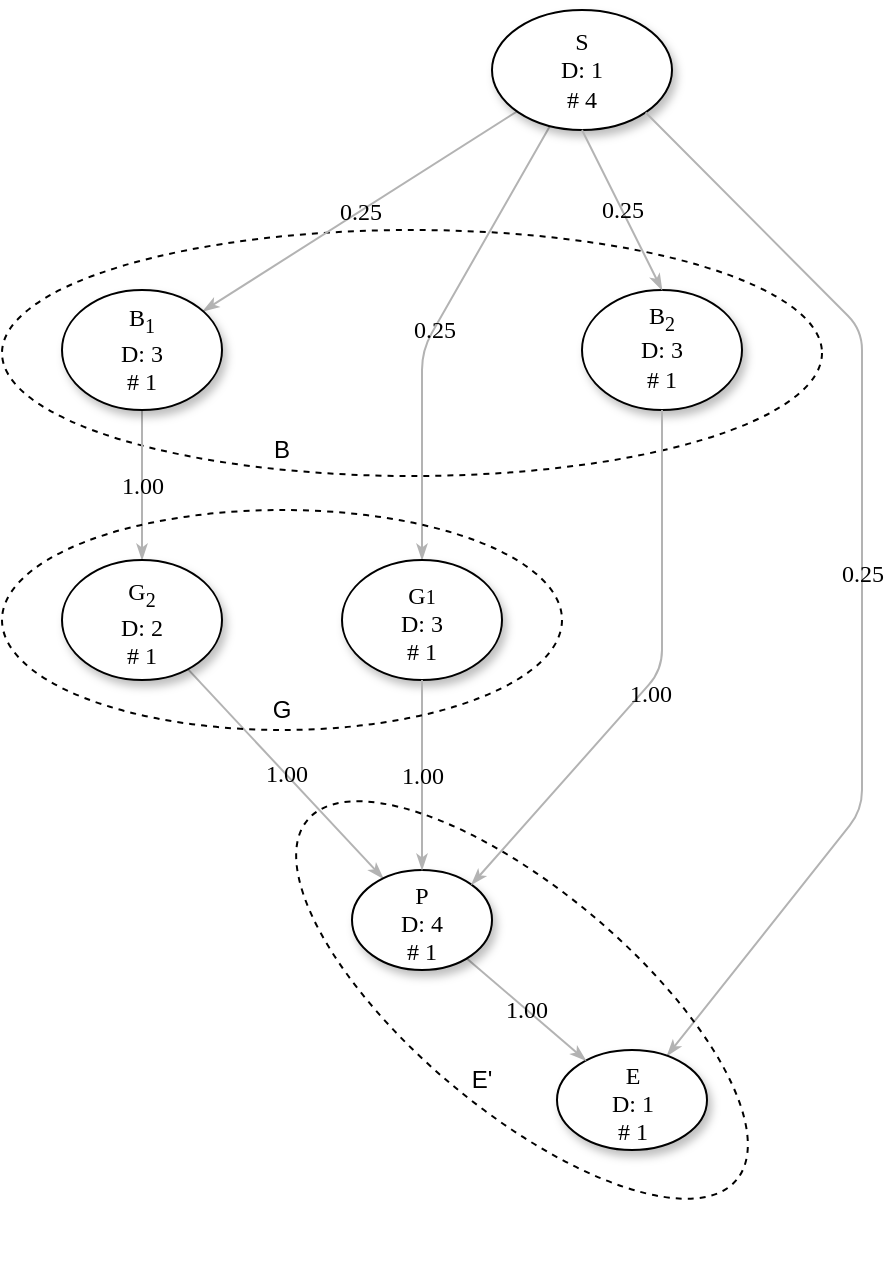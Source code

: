 <mxfile version="10.6.5" type="github"><diagram name="Page-1" id="42789a77-a242-8287-6e28-9cd8cfd52e62"><mxGraphModel dx="838" dy="405" grid="1" gridSize="10" guides="1" tooltips="1" connect="1" arrows="1" fold="1" page="1" pageScale="1" pageWidth="1100" pageHeight="850" background="none" math="0" shadow="0"><root><mxCell id="0"/><mxCell id="1" parent="0"/><mxCell id="V0YorhsyG2WKZcjtIYjI-7" value="" style="ellipse;whiteSpace=wrap;html=1;fillColor=none;dashed=1;" vertex="1" parent="1"><mxGeometry x="180" y="150" width="410" height="123" as="geometry"/></mxCell><mxCell id="1ea317790d2ca983-13" value="0.25" style="edgeStyle=none;rounded=1;html=1;labelBackgroundColor=none;startArrow=none;startFill=0;startSize=5;endArrow=classicThin;endFill=1;endSize=5;jettySize=auto;orthogonalLoop=1;strokeColor=#B3B3B3;strokeWidth=1;fontFamily=Verdana;fontSize=12;fontColor=#000000;" parent="1" source="1ea317790d2ca983-1" target="1ea317790d2ca983-9" edge="1"><mxGeometry relative="1" as="geometry"/></mxCell><mxCell id="1ea317790d2ca983-14" value="0.25" style="edgeStyle=none;rounded=1;html=1;labelBackgroundColor=none;startArrow=none;startFill=0;startSize=5;endArrow=classicThin;endFill=1;endSize=5;jettySize=auto;orthogonalLoop=1;strokeColor=#B3B3B3;strokeWidth=1;fontFamily=Verdana;fontSize=12;fontColor=#000000;" parent="1" source="1ea317790d2ca983-1" target="1ea317790d2ca983-3" edge="1"><mxGeometry relative="1" as="geometry"><Array as="points"><mxPoint x="390" y="210"/></Array></mxGeometry></mxCell><mxCell id="1ea317790d2ca983-1" value="S&lt;br&gt;D: 1&lt;br&gt;# 4&lt;br&gt;" style="ellipse;whiteSpace=wrap;html=1;rounded=0;shadow=1;comic=0;labelBackgroundColor=none;strokeColor=#000000;strokeWidth=1;fillColor=#FFFFFF;fontFamily=Verdana;fontSize=12;fontColor=#000000;align=center;" parent="1" vertex="1"><mxGeometry x="425" y="40" width="90" height="60" as="geometry"/></mxCell><mxCell id="1ea317790d2ca983-2" value="B&lt;sub&gt;2&lt;br&gt;&lt;/sub&gt;D: 3&lt;br&gt;# 1&lt;sub&gt;&lt;br&gt;&lt;/sub&gt;" style="ellipse;whiteSpace=wrap;html=1;rounded=0;shadow=1;comic=0;labelBackgroundColor=none;strokeColor=#000000;strokeWidth=1;fillColor=#FFFFFF;fontFamily=Verdana;fontSize=12;fontColor=#000000;align=center;" parent="1" vertex="1"><mxGeometry x="470" y="180" width="80" height="60" as="geometry"/></mxCell><mxCell id="1ea317790d2ca983-3" value="&lt;sub&gt;&lt;span style=&quot;font-size: 12px&quot;&gt;G&lt;/span&gt;1&lt;br&gt;&lt;/sub&gt;D: 3&lt;br&gt;# 1&lt;br&gt;" style="ellipse;whiteSpace=wrap;html=1;rounded=0;shadow=1;comic=0;labelBackgroundColor=none;strokeColor=#000000;strokeWidth=1;fillColor=#FFFFFF;fontFamily=Verdana;fontSize=12;fontColor=#000000;align=center;" parent="1" vertex="1"><mxGeometry x="350" y="315" width="80" height="60" as="geometry"/></mxCell><mxCell id="1ea317790d2ca983-17" value="0.25" style="edgeStyle=none;rounded=1;html=1;labelBackgroundColor=none;startArrow=none;startFill=0;startSize=5;endArrow=classicThin;endFill=1;endSize=5;jettySize=auto;orthogonalLoop=1;strokeColor=#B3B3B3;strokeWidth=1;fontFamily=Verdana;fontSize=12;fontColor=#000000;exitX=1;exitY=1;exitDx=0;exitDy=0;" parent="1" source="1ea317790d2ca983-1" target="1ea317790d2ca983-8" edge="1"><mxGeometry relative="1" as="geometry"><mxPoint x="390" y="230" as="sourcePoint"/><Array as="points"><mxPoint x="610" y="200"/><mxPoint x="610" y="340"/><mxPoint x="610" y="440"/></Array></mxGeometry></mxCell><mxCell id="1ea317790d2ca983-8" value="&lt;sub&gt;&lt;span style=&quot;font-size: 12px&quot;&gt;E&lt;/span&gt;&lt;br&gt;&lt;/sub&gt;&lt;span&gt;D: 1&lt;/span&gt;&lt;br&gt;&lt;span&gt;# 1&lt;/span&gt;" style="ellipse;whiteSpace=wrap;html=1;rounded=0;shadow=1;comic=0;labelBackgroundColor=none;strokeColor=#000000;strokeWidth=1;fillColor=#FFFFFF;fontFamily=Verdana;fontSize=12;fontColor=#000000;align=center;" parent="1" vertex="1"><mxGeometry x="457.5" y="560" width="75" height="50" as="geometry"/></mxCell><mxCell id="1ea317790d2ca983-19" value="1.00" style="edgeStyle=none;rounded=1;html=1;labelBackgroundColor=none;startArrow=none;startFill=0;startSize=5;endArrow=classicThin;endFill=1;endSize=5;jettySize=auto;orthogonalLoop=1;strokeColor=#B3B3B3;strokeWidth=1;fontFamily=Verdana;fontSize=12;fontColor=#000000;" parent="1" source="1ea317790d2ca983-9" target="1ea317790d2ca983-10" edge="1"><mxGeometry relative="1" as="geometry"/></mxCell><mxCell id="1ea317790d2ca983-9" value="B&lt;sub&gt;1&lt;br&gt;&lt;/sub&gt;D: 3&lt;br&gt;# 1&lt;br&gt;" style="ellipse;whiteSpace=wrap;html=1;rounded=0;shadow=1;comic=0;labelBackgroundColor=none;strokeColor=#000000;strokeWidth=1;fillColor=#FFFFFF;fontFamily=Verdana;fontSize=12;fontColor=#000000;align=center;" parent="1" vertex="1"><mxGeometry x="210" y="180" width="80" height="60" as="geometry"/></mxCell><mxCell id="1ea317790d2ca983-20" value="1.00" style="edgeStyle=none;rounded=1;html=1;labelBackgroundColor=none;startArrow=none;startFill=0;startSize=5;endArrow=classicThin;endFill=1;endSize=5;jettySize=auto;orthogonalLoop=1;strokeColor=#B3B3B3;strokeWidth=1;fontFamily=Verdana;fontSize=12;fontColor=#000000;" parent="1" source="1ea317790d2ca983-10" target="1ea317790d2ca983-11" edge="1"><mxGeometry relative="1" as="geometry"/></mxCell><mxCell id="1ea317790d2ca983-10" value="&lt;sub&gt;&lt;span style=&quot;font-size: 12px&quot;&gt;G&lt;sub&gt;2&lt;/sub&gt;&lt;/span&gt;&lt;br&gt;&lt;/sub&gt;&lt;span&gt;D: 2&lt;/span&gt;&lt;br&gt;&lt;span&gt;# 1&lt;/span&gt;" style="ellipse;whiteSpace=wrap;html=1;rounded=0;shadow=1;comic=0;labelBackgroundColor=none;strokeColor=#000000;strokeWidth=1;fillColor=#FFFFFF;fontFamily=Verdana;fontSize=12;fontColor=#000000;align=center;" parent="1" vertex="1"><mxGeometry x="210" y="315" width="80" height="60" as="geometry"/></mxCell><mxCell id="1ea317790d2ca983-18" value="1.00" style="edgeStyle=none;rounded=1;html=1;labelBackgroundColor=none;startArrow=none;startFill=0;startSize=5;endArrow=classicThin;endFill=1;endSize=5;jettySize=auto;orthogonalLoop=1;strokeColor=#B3B3B3;strokeWidth=1;fontFamily=Verdana;fontSize=12;fontColor=#000000;" parent="1" source="1ea317790d2ca983-11" target="1ea317790d2ca983-8" edge="1"><mxGeometry relative="1" as="geometry"/></mxCell><mxCell id="1ea317790d2ca983-11" value="&lt;sub&gt;&lt;span style=&quot;font-size: 12px&quot;&gt;P&lt;/span&gt;&lt;br&gt;&lt;/sub&gt;D: 4&lt;br&gt;# 1&lt;br&gt;" style="ellipse;whiteSpace=wrap;html=1;rounded=0;shadow=1;comic=0;labelBackgroundColor=none;strokeColor=#000000;strokeWidth=1;fillColor=#FFFFFF;fontFamily=Verdana;fontSize=12;fontColor=#000000;align=center;" parent="1" vertex="1"><mxGeometry x="355" y="470" width="70" height="50" as="geometry"/></mxCell><mxCell id="V0YorhsyG2WKZcjtIYjI-1" value="1.00" style="edgeStyle=none;rounded=1;html=1;labelBackgroundColor=none;startArrow=none;startFill=0;startSize=5;endArrow=classicThin;endFill=1;endSize=5;jettySize=auto;orthogonalLoop=1;strokeColor=#B3B3B3;strokeWidth=1;fontFamily=Verdana;fontSize=12;fontColor=#000000;exitX=0.5;exitY=1;exitDx=0;exitDy=0;entryX=1;entryY=0;entryDx=0;entryDy=0;" edge="1" parent="1" source="1ea317790d2ca983-2" target="1ea317790d2ca983-11"><mxGeometry x="0.045" y="4" relative="1" as="geometry"><mxPoint x="500" y="260" as="sourcePoint"/><mxPoint x="604.56" y="418.099" as="targetPoint"/><Array as="points"><mxPoint x="510" y="370"/></Array><mxPoint as="offset"/></mxGeometry></mxCell><mxCell id="V0YorhsyG2WKZcjtIYjI-4" value="0.25" style="edgeStyle=none;rounded=1;html=1;labelBackgroundColor=none;startArrow=none;startFill=0;startSize=5;endArrow=classicThin;endFill=1;endSize=5;jettySize=auto;orthogonalLoop=1;strokeColor=#B3B3B3;strokeWidth=1;fontFamily=Verdana;fontSize=12;fontColor=#000000;exitX=0.5;exitY=1;exitDx=0;exitDy=0;entryX=0.5;entryY=0;entryDx=0;entryDy=0;" edge="1" parent="1" source="1ea317790d2ca983-1" target="1ea317790d2ca983-2"><mxGeometry relative="1" as="geometry"><mxPoint x="669.95" y="330.874" as="sourcePoint"/><mxPoint x="844.56" y="359.099" as="targetPoint"/></mxGeometry></mxCell><mxCell id="V0YorhsyG2WKZcjtIYjI-5" value="1.00" style="edgeStyle=none;rounded=1;html=1;labelBackgroundColor=none;startArrow=none;startFill=0;startSize=5;endArrow=classicThin;endFill=1;endSize=5;jettySize=auto;orthogonalLoop=1;strokeColor=#B3B3B3;strokeWidth=1;fontFamily=Verdana;fontSize=12;fontColor=#000000;exitX=0.5;exitY=1;exitDx=0;exitDy=0;entryX=0.5;entryY=0;entryDx=0;entryDy=0;" edge="1" parent="1" source="1ea317790d2ca983-3" target="1ea317790d2ca983-11"><mxGeometry relative="1" as="geometry"><mxPoint x="313.95" y="530.874" as="sourcePoint"/><mxPoint x="488.56" y="559.099" as="targetPoint"/></mxGeometry></mxCell><mxCell id="V0YorhsyG2WKZcjtIYjI-8" value="" style="ellipse;whiteSpace=wrap;html=1;fillColor=none;dashed=1;" vertex="1" parent="1"><mxGeometry x="180" y="290" width="280" height="110" as="geometry"/></mxCell><mxCell id="V0YorhsyG2WKZcjtIYjI-9" value="" style="ellipse;whiteSpace=wrap;html=1;fillColor=none;dashed=1;rotation=40;" vertex="1" parent="1"><mxGeometry x="300" y="480" width="280" height="110" as="geometry"/></mxCell><mxCell id="V0YorhsyG2WKZcjtIYjI-11" value="E'" style="text;html=1;strokeColor=none;fillColor=none;align=center;verticalAlign=middle;whiteSpace=wrap;rounded=0;dashed=1;" vertex="1" parent="1"><mxGeometry x="400" y="565" width="40" height="20" as="geometry"/></mxCell><mxCell id="V0YorhsyG2WKZcjtIYjI-12" value="G" style="text;html=1;strokeColor=none;fillColor=none;align=center;verticalAlign=middle;whiteSpace=wrap;rounded=0;dashed=1;" vertex="1" parent="1"><mxGeometry x="300" y="380" width="40" height="20" as="geometry"/></mxCell><mxCell id="V0YorhsyG2WKZcjtIYjI-13" value="B" style="text;html=1;strokeColor=none;fillColor=none;align=center;verticalAlign=middle;whiteSpace=wrap;rounded=0;dashed=1;" vertex="1" parent="1"><mxGeometry x="300" y="250" width="40" height="20" as="geometry"/></mxCell></root></mxGraphModel></diagram></mxfile>